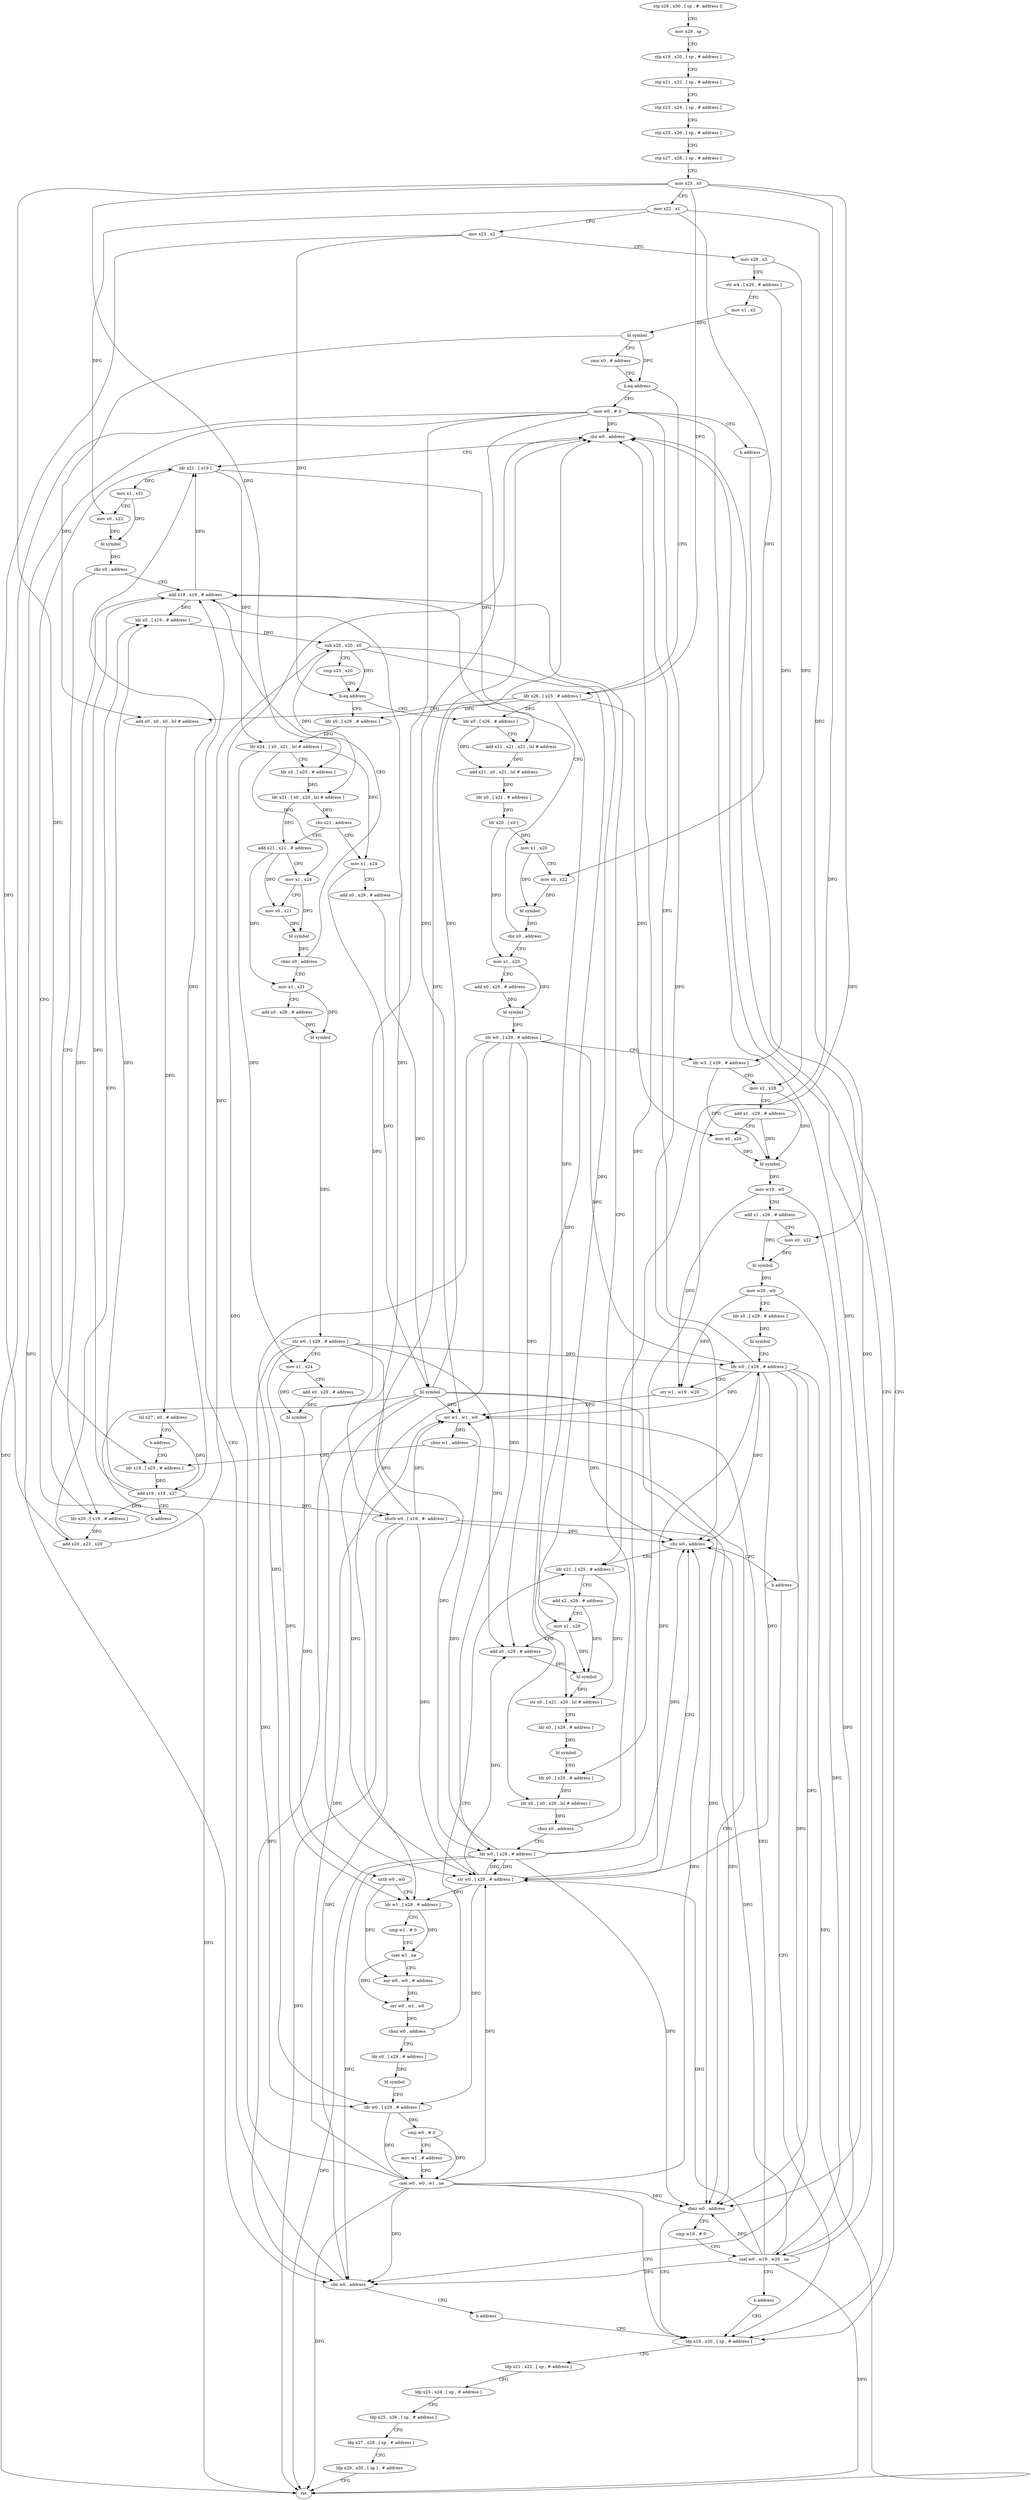 digraph "func" {
"4346592" [label = "stp x29 , x30 , [ sp , #- address ]!" ]
"4346596" [label = "mov x29 , sp" ]
"4346600" [label = "stp x19 , x20 , [ sp , # address ]" ]
"4346604" [label = "stp x21 , x22 , [ sp , # address ]" ]
"4346608" [label = "stp x23 , x24 , [ sp , # address ]" ]
"4346612" [label = "stp x25 , x26 , [ sp , # address ]" ]
"4346616" [label = "stp x27 , x28 , [ sp , # address ]" ]
"4346620" [label = "mov x25 , x0" ]
"4346624" [label = "mov x22 , x1" ]
"4346628" [label = "mov x23 , x2" ]
"4346632" [label = "mov x28 , x3" ]
"4346636" [label = "str w4 , [ x29 , # address ]" ]
"4346640" [label = "mov x1 , x2" ]
"4346644" [label = "bl symbol" ]
"4346648" [label = "cmn x0 , # address" ]
"4346652" [label = "b.eq address" ]
"4347100" [label = "mov w0 , # 0" ]
"4346656" [label = "ldr x26 , [ x25 , # address ]" ]
"4347104" [label = "b address" ]
"4347048" [label = "ldp x19 , x20 , [ sp , # address ]" ]
"4346660" [label = "add x0 , x0 , x0 , lsl # address" ]
"4346664" [label = "lsl x27 , x0 , # address" ]
"4346668" [label = "b address" ]
"4346996" [label = "ldr x19 , [ x25 , # address ]" ]
"4347052" [label = "ldp x21 , x22 , [ sp , # address ]" ]
"4347056" [label = "ldp x23 , x24 , [ sp , # address ]" ]
"4347060" [label = "ldp x25 , x26 , [ sp , # address ]" ]
"4347064" [label = "ldp x27 , x28 , [ sp , # address ]" ]
"4347068" [label = "ldp x29 , x30 , [ sp ] , # address" ]
"4347072" [label = "ret" ]
"4347000" [label = "add x19 , x19 , x27" ]
"4347004" [label = "b address" ]
"4346720" [label = "ldr x21 , [ x19 ]" ]
"4346724" [label = "mov x1 , x21" ]
"4346728" [label = "mov x0 , x22" ]
"4346732" [label = "bl symbol" ]
"4346736" [label = "cbz x0 , address" ]
"4346708" [label = "add x19 , x19 , # address" ]
"4346740" [label = "ldr x20 , [ x19 , # address ]" ]
"4346712" [label = "ldurb w0 , [ x19 , #- address ]" ]
"4346716" [label = "cbz w0 , address" ]
"4346744" [label = "add x20 , x23 , x20" ]
"4346748" [label = "ldr x0 , [ x19 , # address ]" ]
"4346752" [label = "sub x20 , x20 , x0" ]
"4346756" [label = "cmp x23 , x20" ]
"4346760" [label = "b.eq address" ]
"4346672" [label = "ldr x0 , [ x26 , # address ]" ]
"4346764" [label = "ldr x0 , [ x26 , # address ]" ]
"4346676" [label = "add x21 , x21 , x21 , lsl # address" ]
"4346680" [label = "add x21 , x0 , x21 , lsl # address" ]
"4346684" [label = "ldr x0 , [ x21 , # address ]" ]
"4346688" [label = "ldr x20 , [ x0 ]" ]
"4346692" [label = "mov x1 , x20" ]
"4346696" [label = "mov x0 , x22" ]
"4346700" [label = "bl symbol" ]
"4346704" [label = "cbz x0 , address" ]
"4346916" [label = "mov x1 , x20" ]
"4346768" [label = "ldr x24 , [ x0 , x21 , lsl # address ]" ]
"4346772" [label = "ldr x0 , [ x25 , # address ]" ]
"4346776" [label = "ldr x21 , [ x0 , x20 , lsl # address ]" ]
"4346780" [label = "cbz x21 , address" ]
"4347076" [label = "mov x1 , x24" ]
"4346784" [label = "add x21 , x21 , # address" ]
"4346920" [label = "add x0 , x29 , # address" ]
"4346924" [label = "bl symbol" ]
"4346928" [label = "str w0 , [ x29 , # address ]" ]
"4346932" [label = "ldr w3 , [ x29 , # address ]" ]
"4346936" [label = "mov x2 , x28" ]
"4346940" [label = "add x1 , x29 , # address" ]
"4346944" [label = "mov x0 , x26" ]
"4346948" [label = "bl symbol" ]
"4346952" [label = "mov w19 , w0" ]
"4346956" [label = "add x1 , x29 , # address" ]
"4346960" [label = "mov x0 , x22" ]
"4346964" [label = "bl symbol" ]
"4346968" [label = "mov w20 , w0" ]
"4346972" [label = "ldr x0 , [ x29 , # address ]" ]
"4346976" [label = "bl symbol" ]
"4346980" [label = "ldr w0 , [ x29 , # address ]" ]
"4346984" [label = "orr w1 , w19 , w20" ]
"4346988" [label = "orr w1 , w1 , w0" ]
"4346992" [label = "cbnz w1 , address" ]
"4347008" [label = "cbnz w0 , address" ]
"4347080" [label = "add x0 , x29 , # address" ]
"4347084" [label = "bl symbol" ]
"4347088" [label = "str w0 , [ x29 , # address ]" ]
"4347092" [label = "cbz w0 , address" ]
"4346860" [label = "ldr x21 , [ x25 , # address ]" ]
"4347096" [label = "b address" ]
"4346788" [label = "mov x1 , x24" ]
"4346792" [label = "mov x0 , x21" ]
"4346796" [label = "bl symbol" ]
"4346800" [label = "cbnz x0 , address" ]
"4346804" [label = "mov x1 , x21" ]
"4347012" [label = "cmp w19 , # 0" ]
"4346864" [label = "add x2 , x29 , # address" ]
"4346868" [label = "mov x1 , x26" ]
"4346872" [label = "add x0 , x29 , # address" ]
"4346876" [label = "bl symbol" ]
"4346880" [label = "str x0 , [ x21 , x20 , lsl # address ]" ]
"4346884" [label = "ldr x0 , [ x29 , # address ]" ]
"4346888" [label = "bl symbol" ]
"4346892" [label = "ldr x0 , [ x25 , # address ]" ]
"4346896" [label = "ldr x0 , [ x0 , x20 , lsl # address ]" ]
"4346900" [label = "cbnz x0 , address" ]
"4346904" [label = "ldr w0 , [ x29 , # address ]" ]
"4346808" [label = "add x0 , x29 , # address" ]
"4346812" [label = "bl symbol" ]
"4346816" [label = "str w0 , [ x29 , # address ]" ]
"4346820" [label = "mov x1 , x24" ]
"4346824" [label = "add x0 , x29 , # address" ]
"4346828" [label = "bl symbol" ]
"4346832" [label = "uxtb w0 , w0" ]
"4346836" [label = "ldr w1 , [ x29 , # address ]" ]
"4346840" [label = "cmp w1 , # 0" ]
"4346844" [label = "cset w1 , ne" ]
"4346848" [label = "eor w0 , w0 , # address" ]
"4346852" [label = "orr w0 , w1 , w0" ]
"4346856" [label = "cbnz w0 , address" ]
"4347024" [label = "ldr x0 , [ x29 , # address ]" ]
"4347016" [label = "csel w0 , w19 , w20 , ne" ]
"4347020" [label = "b address" ]
"4346908" [label = "cbz w0 , address" ]
"4346912" [label = "b address" ]
"4347028" [label = "bl symbol" ]
"4347032" [label = "ldr w0 , [ x29 , # address ]" ]
"4347036" [label = "cmp w0 , # 0" ]
"4347040" [label = "mov w1 , # address" ]
"4347044" [label = "csel w0 , w0 , w1 , ne" ]
"4346592" -> "4346596" [ label = "CFG" ]
"4346596" -> "4346600" [ label = "CFG" ]
"4346600" -> "4346604" [ label = "CFG" ]
"4346604" -> "4346608" [ label = "CFG" ]
"4346608" -> "4346612" [ label = "CFG" ]
"4346612" -> "4346616" [ label = "CFG" ]
"4346616" -> "4346620" [ label = "CFG" ]
"4346620" -> "4346624" [ label = "CFG" ]
"4346620" -> "4346656" [ label = "DFG" ]
"4346620" -> "4346996" [ label = "DFG" ]
"4346620" -> "4346772" [ label = "DFG" ]
"4346620" -> "4346860" [ label = "DFG" ]
"4346620" -> "4346892" [ label = "DFG" ]
"4346624" -> "4346628" [ label = "CFG" ]
"4346624" -> "4346728" [ label = "DFG" ]
"4346624" -> "4346696" [ label = "DFG" ]
"4346624" -> "4346960" [ label = "DFG" ]
"4346628" -> "4346632" [ label = "CFG" ]
"4346628" -> "4346744" [ label = "DFG" ]
"4346628" -> "4346760" [ label = "DFG" ]
"4346632" -> "4346636" [ label = "CFG" ]
"4346632" -> "4346936" [ label = "DFG" ]
"4346636" -> "4346640" [ label = "CFG" ]
"4346636" -> "4346932" [ label = "DFG" ]
"4346640" -> "4346644" [ label = "DFG" ]
"4346644" -> "4346648" [ label = "CFG" ]
"4346644" -> "4346652" [ label = "DFG" ]
"4346644" -> "4346660" [ label = "DFG" ]
"4346648" -> "4346652" [ label = "CFG" ]
"4346652" -> "4347100" [ label = "CFG" ]
"4346652" -> "4346656" [ label = "CFG" ]
"4347100" -> "4347104" [ label = "CFG" ]
"4347100" -> "4347072" [ label = "DFG" ]
"4347100" -> "4346716" [ label = "DFG" ]
"4347100" -> "4346988" [ label = "DFG" ]
"4347100" -> "4347088" [ label = "DFG" ]
"4347100" -> "4347092" [ label = "DFG" ]
"4347100" -> "4347008" [ label = "DFG" ]
"4347100" -> "4346908" [ label = "DFG" ]
"4346656" -> "4346660" [ label = "CFG" ]
"4346656" -> "4346672" [ label = "DFG" ]
"4346656" -> "4346764" [ label = "DFG" ]
"4346656" -> "4346944" [ label = "DFG" ]
"4346656" -> "4346868" [ label = "DFG" ]
"4347104" -> "4347048" [ label = "CFG" ]
"4347048" -> "4347052" [ label = "CFG" ]
"4346660" -> "4346664" [ label = "DFG" ]
"4346664" -> "4346668" [ label = "CFG" ]
"4346664" -> "4347000" [ label = "DFG" ]
"4346668" -> "4346996" [ label = "CFG" ]
"4346996" -> "4347000" [ label = "DFG" ]
"4347052" -> "4347056" [ label = "CFG" ]
"4347056" -> "4347060" [ label = "CFG" ]
"4347060" -> "4347064" [ label = "CFG" ]
"4347064" -> "4347068" [ label = "CFG" ]
"4347068" -> "4347072" [ label = "CFG" ]
"4347000" -> "4347004" [ label = "CFG" ]
"4347000" -> "4346720" [ label = "DFG" ]
"4347000" -> "4346708" [ label = "DFG" ]
"4347000" -> "4346712" [ label = "DFG" ]
"4347000" -> "4346740" [ label = "DFG" ]
"4347000" -> "4346748" [ label = "DFG" ]
"4347004" -> "4346720" [ label = "CFG" ]
"4346720" -> "4346724" [ label = "DFG" ]
"4346720" -> "4346676" [ label = "DFG" ]
"4346720" -> "4346768" [ label = "DFG" ]
"4346724" -> "4346728" [ label = "CFG" ]
"4346724" -> "4346732" [ label = "DFG" ]
"4346728" -> "4346732" [ label = "DFG" ]
"4346732" -> "4346736" [ label = "DFG" ]
"4346736" -> "4346708" [ label = "CFG" ]
"4346736" -> "4346740" [ label = "CFG" ]
"4346708" -> "4346712" [ label = "DFG" ]
"4346708" -> "4346720" [ label = "DFG" ]
"4346708" -> "4346740" [ label = "DFG" ]
"4346708" -> "4346748" [ label = "DFG" ]
"4346740" -> "4346744" [ label = "DFG" ]
"4346712" -> "4346716" [ label = "DFG" ]
"4346712" -> "4347072" [ label = "DFG" ]
"4346712" -> "4346988" [ label = "DFG" ]
"4346712" -> "4347088" [ label = "DFG" ]
"4346712" -> "4347092" [ label = "DFG" ]
"4346712" -> "4347008" [ label = "DFG" ]
"4346712" -> "4346908" [ label = "DFG" ]
"4346716" -> "4347048" [ label = "CFG" ]
"4346716" -> "4346720" [ label = "CFG" ]
"4346744" -> "4346748" [ label = "CFG" ]
"4346744" -> "4346752" [ label = "DFG" ]
"4346748" -> "4346752" [ label = "DFG" ]
"4346752" -> "4346756" [ label = "CFG" ]
"4346752" -> "4346760" [ label = "DFG" ]
"4346752" -> "4346776" [ label = "DFG" ]
"4346752" -> "4346880" [ label = "DFG" ]
"4346752" -> "4346896" [ label = "DFG" ]
"4346756" -> "4346760" [ label = "CFG" ]
"4346760" -> "4346672" [ label = "CFG" ]
"4346760" -> "4346764" [ label = "CFG" ]
"4346672" -> "4346676" [ label = "CFG" ]
"4346672" -> "4346680" [ label = "DFG" ]
"4346764" -> "4346768" [ label = "DFG" ]
"4346676" -> "4346680" [ label = "DFG" ]
"4346680" -> "4346684" [ label = "DFG" ]
"4346684" -> "4346688" [ label = "DFG" ]
"4346688" -> "4346692" [ label = "DFG" ]
"4346688" -> "4346916" [ label = "DFG" ]
"4346692" -> "4346696" [ label = "CFG" ]
"4346692" -> "4346700" [ label = "DFG" ]
"4346696" -> "4346700" [ label = "DFG" ]
"4346700" -> "4346704" [ label = "DFG" ]
"4346704" -> "4346916" [ label = "CFG" ]
"4346704" -> "4346708" [ label = "CFG" ]
"4346916" -> "4346920" [ label = "CFG" ]
"4346916" -> "4346924" [ label = "DFG" ]
"4346768" -> "4346772" [ label = "CFG" ]
"4346768" -> "4347076" [ label = "DFG" ]
"4346768" -> "4346788" [ label = "DFG" ]
"4346768" -> "4346820" [ label = "DFG" ]
"4346772" -> "4346776" [ label = "DFG" ]
"4346776" -> "4346780" [ label = "DFG" ]
"4346776" -> "4346784" [ label = "DFG" ]
"4346780" -> "4347076" [ label = "CFG" ]
"4346780" -> "4346784" [ label = "CFG" ]
"4347076" -> "4347080" [ label = "CFG" ]
"4347076" -> "4347084" [ label = "DFG" ]
"4346784" -> "4346788" [ label = "CFG" ]
"4346784" -> "4346792" [ label = "DFG" ]
"4346784" -> "4346804" [ label = "DFG" ]
"4346920" -> "4346924" [ label = "DFG" ]
"4346924" -> "4346928" [ label = "DFG" ]
"4346928" -> "4346932" [ label = "CFG" ]
"4346928" -> "4346980" [ label = "DFG" ]
"4346928" -> "4346836" [ label = "DFG" ]
"4346928" -> "4346904" [ label = "DFG" ]
"4346928" -> "4347032" [ label = "DFG" ]
"4346928" -> "4346872" [ label = "DFG" ]
"4346932" -> "4346936" [ label = "CFG" ]
"4346932" -> "4346948" [ label = "DFG" ]
"4346936" -> "4346940" [ label = "CFG" ]
"4346936" -> "4346948" [ label = "DFG" ]
"4346940" -> "4346944" [ label = "CFG" ]
"4346940" -> "4346948" [ label = "DFG" ]
"4346944" -> "4346948" [ label = "DFG" ]
"4346948" -> "4346952" [ label = "DFG" ]
"4346952" -> "4346956" [ label = "CFG" ]
"4346952" -> "4346984" [ label = "DFG" ]
"4346952" -> "4347016" [ label = "DFG" ]
"4346956" -> "4346960" [ label = "CFG" ]
"4346956" -> "4346964" [ label = "DFG" ]
"4346960" -> "4346964" [ label = "DFG" ]
"4346964" -> "4346968" [ label = "DFG" ]
"4346968" -> "4346972" [ label = "CFG" ]
"4346968" -> "4346984" [ label = "DFG" ]
"4346968" -> "4347016" [ label = "DFG" ]
"4346972" -> "4346976" [ label = "DFG" ]
"4346976" -> "4346980" [ label = "CFG" ]
"4346980" -> "4346984" [ label = "CFG" ]
"4346980" -> "4346716" [ label = "DFG" ]
"4346980" -> "4347072" [ label = "DFG" ]
"4346980" -> "4346988" [ label = "DFG" ]
"4346980" -> "4347088" [ label = "DFG" ]
"4346980" -> "4347092" [ label = "DFG" ]
"4346980" -> "4347008" [ label = "DFG" ]
"4346980" -> "4346908" [ label = "DFG" ]
"4346984" -> "4346988" [ label = "DFG" ]
"4346988" -> "4346992" [ label = "DFG" ]
"4346992" -> "4347008" [ label = "CFG" ]
"4346992" -> "4346996" [ label = "CFG" ]
"4347008" -> "4347048" [ label = "CFG" ]
"4347008" -> "4347012" [ label = "CFG" ]
"4347080" -> "4347084" [ label = "DFG" ]
"4347084" -> "4347088" [ label = "DFG" ]
"4347084" -> "4346716" [ label = "DFG" ]
"4347084" -> "4346988" [ label = "DFG" ]
"4347084" -> "4347072" [ label = "DFG" ]
"4347084" -> "4347092" [ label = "DFG" ]
"4347084" -> "4347008" [ label = "DFG" ]
"4347084" -> "4346908" [ label = "DFG" ]
"4347088" -> "4347092" [ label = "CFG" ]
"4347088" -> "4346980" [ label = "DFG" ]
"4347088" -> "4346836" [ label = "DFG" ]
"4347088" -> "4346904" [ label = "DFG" ]
"4347088" -> "4347032" [ label = "DFG" ]
"4347088" -> "4346872" [ label = "DFG" ]
"4347092" -> "4346860" [ label = "CFG" ]
"4347092" -> "4347096" [ label = "CFG" ]
"4346860" -> "4346864" [ label = "CFG" ]
"4346860" -> "4346880" [ label = "DFG" ]
"4347096" -> "4347048" [ label = "CFG" ]
"4346788" -> "4346792" [ label = "CFG" ]
"4346788" -> "4346796" [ label = "DFG" ]
"4346792" -> "4346796" [ label = "DFG" ]
"4346796" -> "4346800" [ label = "DFG" ]
"4346800" -> "4346708" [ label = "CFG" ]
"4346800" -> "4346804" [ label = "CFG" ]
"4346804" -> "4346808" [ label = "CFG" ]
"4346804" -> "4346812" [ label = "DFG" ]
"4347012" -> "4347016" [ label = "CFG" ]
"4346864" -> "4346868" [ label = "CFG" ]
"4346864" -> "4346876" [ label = "DFG" ]
"4346868" -> "4346872" [ label = "CFG" ]
"4346868" -> "4346876" [ label = "DFG" ]
"4346872" -> "4346876" [ label = "DFG" ]
"4346876" -> "4346880" [ label = "DFG" ]
"4346880" -> "4346884" [ label = "CFG" ]
"4346884" -> "4346888" [ label = "DFG" ]
"4346888" -> "4346892" [ label = "CFG" ]
"4346892" -> "4346896" [ label = "DFG" ]
"4346896" -> "4346900" [ label = "DFG" ]
"4346900" -> "4346708" [ label = "CFG" ]
"4346900" -> "4346904" [ label = "CFG" ]
"4346904" -> "4346908" [ label = "DFG" ]
"4346904" -> "4346716" [ label = "DFG" ]
"4346904" -> "4346988" [ label = "DFG" ]
"4346904" -> "4347088" [ label = "DFG" ]
"4346904" -> "4347092" [ label = "DFG" ]
"4346904" -> "4347008" [ label = "DFG" ]
"4346904" -> "4347072" [ label = "DFG" ]
"4346808" -> "4346812" [ label = "DFG" ]
"4346812" -> "4346816" [ label = "DFG" ]
"4346816" -> "4346820" [ label = "CFG" ]
"4346816" -> "4346980" [ label = "DFG" ]
"4346816" -> "4346872" [ label = "DFG" ]
"4346816" -> "4346836" [ label = "DFG" ]
"4346816" -> "4346904" [ label = "DFG" ]
"4346816" -> "4347032" [ label = "DFG" ]
"4346820" -> "4346824" [ label = "CFG" ]
"4346820" -> "4346828" [ label = "DFG" ]
"4346824" -> "4346828" [ label = "DFG" ]
"4346828" -> "4346832" [ label = "DFG" ]
"4346832" -> "4346836" [ label = "CFG" ]
"4346832" -> "4346848" [ label = "DFG" ]
"4346836" -> "4346840" [ label = "CFG" ]
"4346836" -> "4346844" [ label = "DFG" ]
"4346840" -> "4346844" [ label = "CFG" ]
"4346844" -> "4346848" [ label = "CFG" ]
"4346844" -> "4346852" [ label = "DFG" ]
"4346848" -> "4346852" [ label = "DFG" ]
"4346852" -> "4346856" [ label = "DFG" ]
"4346856" -> "4347024" [ label = "CFG" ]
"4346856" -> "4346860" [ label = "CFG" ]
"4347024" -> "4347028" [ label = "DFG" ]
"4347016" -> "4347020" [ label = "CFG" ]
"4347016" -> "4346716" [ label = "DFG" ]
"4347016" -> "4346988" [ label = "DFG" ]
"4347016" -> "4347088" [ label = "DFG" ]
"4347016" -> "4347092" [ label = "DFG" ]
"4347016" -> "4347008" [ label = "DFG" ]
"4347016" -> "4346908" [ label = "DFG" ]
"4347016" -> "4347072" [ label = "DFG" ]
"4347020" -> "4347048" [ label = "CFG" ]
"4346908" -> "4346708" [ label = "CFG" ]
"4346908" -> "4346912" [ label = "CFG" ]
"4346912" -> "4347048" [ label = "CFG" ]
"4347028" -> "4347032" [ label = "CFG" ]
"4347032" -> "4347036" [ label = "DFG" ]
"4347032" -> "4347044" [ label = "DFG" ]
"4347036" -> "4347040" [ label = "CFG" ]
"4347036" -> "4347044" [ label = "DFG" ]
"4347040" -> "4347044" [ label = "CFG" ]
"4347044" -> "4347048" [ label = "CFG" ]
"4347044" -> "4346716" [ label = "DFG" ]
"4347044" -> "4346988" [ label = "DFG" ]
"4347044" -> "4347088" [ label = "DFG" ]
"4347044" -> "4347092" [ label = "DFG" ]
"4347044" -> "4347008" [ label = "DFG" ]
"4347044" -> "4346908" [ label = "DFG" ]
"4347044" -> "4347072" [ label = "DFG" ]
}
